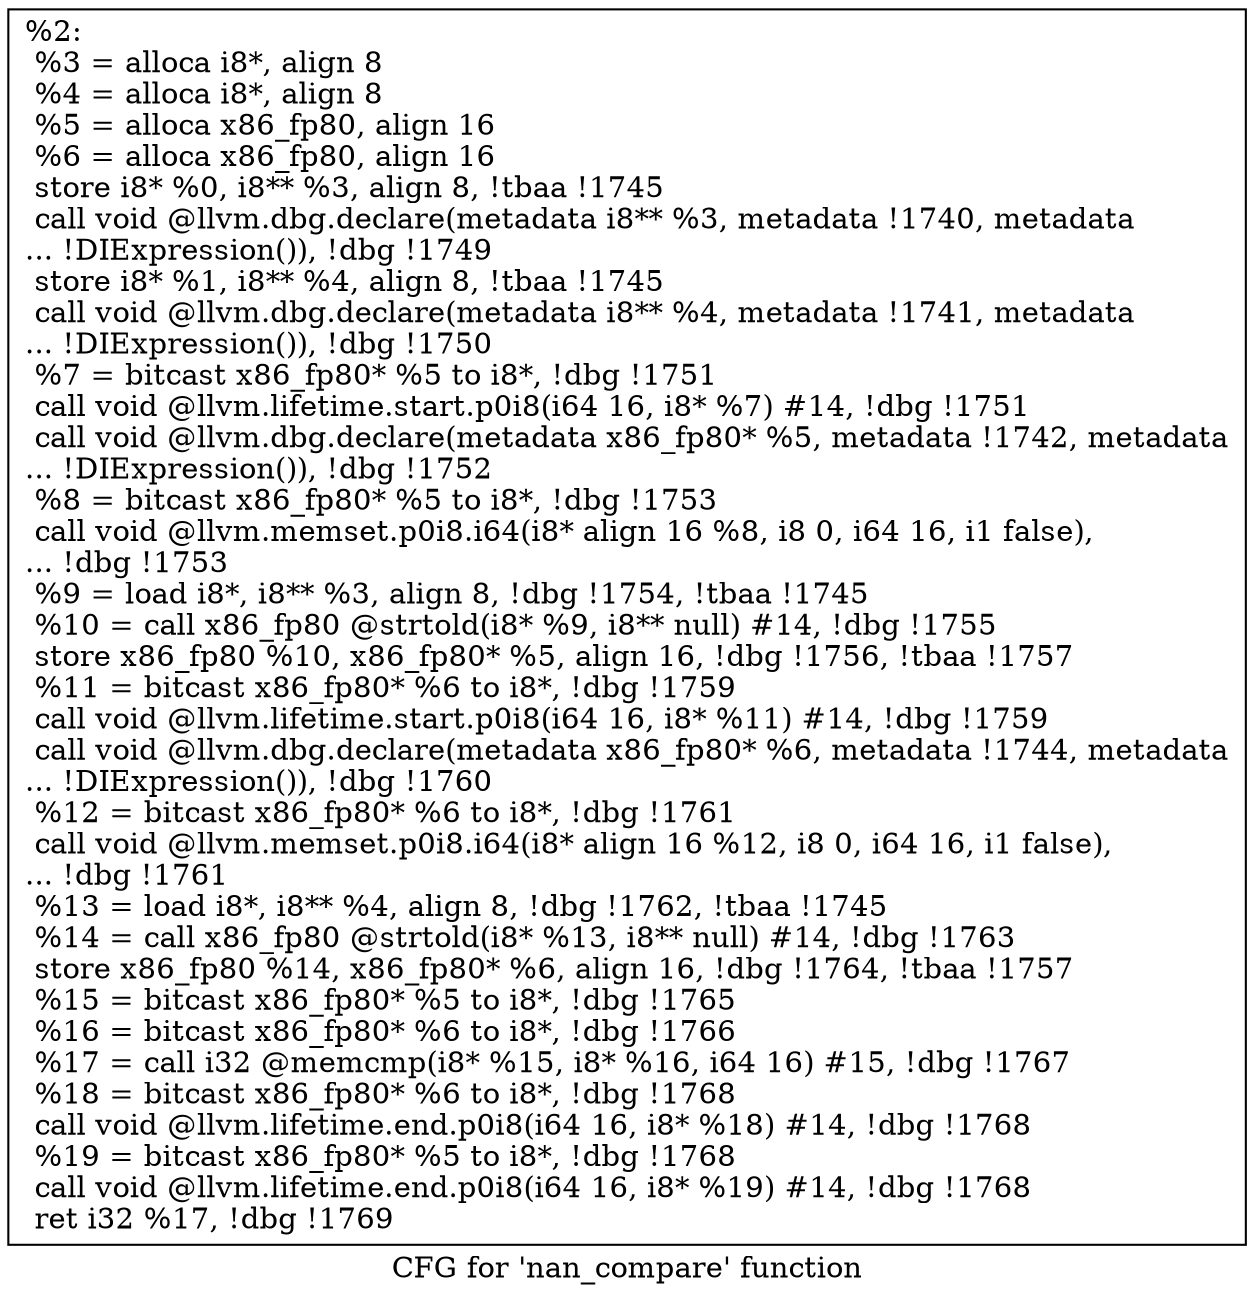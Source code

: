 digraph "CFG for 'nan_compare' function" {
	label="CFG for 'nan_compare' function";

	Node0x1f97060 [shape=record,label="{%2:\l  %3 = alloca i8*, align 8\l  %4 = alloca i8*, align 8\l  %5 = alloca x86_fp80, align 16\l  %6 = alloca x86_fp80, align 16\l  store i8* %0, i8** %3, align 8, !tbaa !1745\l  call void @llvm.dbg.declare(metadata i8** %3, metadata !1740, metadata\l... !DIExpression()), !dbg !1749\l  store i8* %1, i8** %4, align 8, !tbaa !1745\l  call void @llvm.dbg.declare(metadata i8** %4, metadata !1741, metadata\l... !DIExpression()), !dbg !1750\l  %7 = bitcast x86_fp80* %5 to i8*, !dbg !1751\l  call void @llvm.lifetime.start.p0i8(i64 16, i8* %7) #14, !dbg !1751\l  call void @llvm.dbg.declare(metadata x86_fp80* %5, metadata !1742, metadata\l... !DIExpression()), !dbg !1752\l  %8 = bitcast x86_fp80* %5 to i8*, !dbg !1753\l  call void @llvm.memset.p0i8.i64(i8* align 16 %8, i8 0, i64 16, i1 false),\l... !dbg !1753\l  %9 = load i8*, i8** %3, align 8, !dbg !1754, !tbaa !1745\l  %10 = call x86_fp80 @strtold(i8* %9, i8** null) #14, !dbg !1755\l  store x86_fp80 %10, x86_fp80* %5, align 16, !dbg !1756, !tbaa !1757\l  %11 = bitcast x86_fp80* %6 to i8*, !dbg !1759\l  call void @llvm.lifetime.start.p0i8(i64 16, i8* %11) #14, !dbg !1759\l  call void @llvm.dbg.declare(metadata x86_fp80* %6, metadata !1744, metadata\l... !DIExpression()), !dbg !1760\l  %12 = bitcast x86_fp80* %6 to i8*, !dbg !1761\l  call void @llvm.memset.p0i8.i64(i8* align 16 %12, i8 0, i64 16, i1 false),\l... !dbg !1761\l  %13 = load i8*, i8** %4, align 8, !dbg !1762, !tbaa !1745\l  %14 = call x86_fp80 @strtold(i8* %13, i8** null) #14, !dbg !1763\l  store x86_fp80 %14, x86_fp80* %6, align 16, !dbg !1764, !tbaa !1757\l  %15 = bitcast x86_fp80* %5 to i8*, !dbg !1765\l  %16 = bitcast x86_fp80* %6 to i8*, !dbg !1766\l  %17 = call i32 @memcmp(i8* %15, i8* %16, i64 16) #15, !dbg !1767\l  %18 = bitcast x86_fp80* %6 to i8*, !dbg !1768\l  call void @llvm.lifetime.end.p0i8(i64 16, i8* %18) #14, !dbg !1768\l  %19 = bitcast x86_fp80* %5 to i8*, !dbg !1768\l  call void @llvm.lifetime.end.p0i8(i64 16, i8* %19) #14, !dbg !1768\l  ret i32 %17, !dbg !1769\l}"];
}
